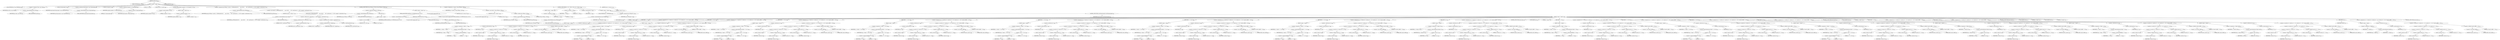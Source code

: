 digraph "makebwmap" {  
"60355" [label = <(METHOD,makebwmap)<SUB>2662</SUB>> ]
"60356" [label = <(PARAM,TIFFRGBAImage *img)<SUB>2662</SUB>> ]
"60357" [label = <(BLOCK,&lt;empty&gt;,&lt;empty&gt;)<SUB>2663</SUB>> ]
"60358" [label = <(LOCAL,TIFFRGBValue* Map: TIFFRGBValue)<SUB>2664</SUB>> ]
"60359" [label = <(&lt;operator&gt;.assignment,*Map = img-&gt;Map)<SUB>2664</SUB>> ]
"60360" [label = <(IDENTIFIER,Map,*Map = img-&gt;Map)<SUB>2664</SUB>> ]
"60361" [label = <(&lt;operator&gt;.indirectFieldAccess,img-&gt;Map)<SUB>2664</SUB>> ]
"60362" [label = <(IDENTIFIER,img,*Map = img-&gt;Map)<SUB>2664</SUB>> ]
"60363" [label = <(FIELD_IDENTIFIER,Map,Map)<SUB>2664</SUB>> ]
"60364" [label = <(LOCAL,int bitspersample: int)<SUB>2665</SUB>> ]
"60365" [label = <(&lt;operator&gt;.assignment,bitspersample = img-&gt;bitspersample)<SUB>2665</SUB>> ]
"60366" [label = <(IDENTIFIER,bitspersample,bitspersample = img-&gt;bitspersample)<SUB>2665</SUB>> ]
"60367" [label = <(&lt;operator&gt;.indirectFieldAccess,img-&gt;bitspersample)<SUB>2665</SUB>> ]
"60368" [label = <(IDENTIFIER,img,bitspersample = img-&gt;bitspersample)<SUB>2665</SUB>> ]
"60369" [label = <(FIELD_IDENTIFIER,bitspersample,bitspersample)<SUB>2665</SUB>> ]
"60370" [label = <(LOCAL,int nsamples: int)<SUB>2666</SUB>> ]
"60371" [label = <(&lt;operator&gt;.assignment,nsamples = 8 / bitspersample)<SUB>2666</SUB>> ]
"60372" [label = <(IDENTIFIER,nsamples,nsamples = 8 / bitspersample)<SUB>2666</SUB>> ]
"60373" [label = <(&lt;operator&gt;.division,8 / bitspersample)<SUB>2666</SUB>> ]
"60374" [label = <(LITERAL,8,8 / bitspersample)<SUB>2666</SUB>> ]
"60375" [label = <(IDENTIFIER,bitspersample,8 / bitspersample)<SUB>2666</SUB>> ]
"60376" [label = <(LOCAL,int i: int)<SUB>2667</SUB>> ]
"60377" [label = <(LOCAL,uint32_t* p: uint32_t)<SUB>2668</SUB>> ]
"60378" [label = <(CONTROL_STRUCTURE,if (nsamples == 0),if (nsamples == 0))<SUB>2670</SUB>> ]
"60379" [label = <(&lt;operator&gt;.equals,nsamples == 0)<SUB>2670</SUB>> ]
"60380" [label = <(IDENTIFIER,nsamples,nsamples == 0)<SUB>2670</SUB>> ]
"60381" [label = <(LITERAL,0,nsamples == 0)<SUB>2670</SUB>> ]
"60382" [label = <(BLOCK,&lt;empty&gt;,&lt;empty&gt;)<SUB>2671</SUB>> ]
"60383" [label = <(&lt;operator&gt;.assignment,nsamples = 1)<SUB>2671</SUB>> ]
"60384" [label = <(IDENTIFIER,nsamples,nsamples = 1)<SUB>2671</SUB>> ]
"60385" [label = <(LITERAL,1,nsamples = 1)<SUB>2671</SUB>> ]
"60386" [label = <(&lt;operator&gt;.assignment,img-&gt;BWmap = (uint32_t **)_TIFFmallocExt(\012        img-&gt;tif,\012        256 * sizeof(uint32_t *) + (256 * nsamples * sizeof(uint32_t))))<SUB>2673</SUB>> ]
"60387" [label = <(&lt;operator&gt;.indirectFieldAccess,img-&gt;BWmap)<SUB>2673</SUB>> ]
"60388" [label = <(IDENTIFIER,img,img-&gt;BWmap = (uint32_t **)_TIFFmallocExt(\012        img-&gt;tif,\012        256 * sizeof(uint32_t *) + (256 * nsamples * sizeof(uint32_t))))<SUB>2673</SUB>> ]
"60389" [label = <(FIELD_IDENTIFIER,BWmap,BWmap)<SUB>2673</SUB>> ]
"60390" [label = <(&lt;operator&gt;.cast,(uint32_t **)_TIFFmallocExt(\012        img-&gt;tif,\012        256 * sizeof(uint32_t *) + (256 * nsamples * sizeof(uint32_t))))<SUB>2673</SUB>> ]
"60391" [label = <(UNKNOWN,uint32_t **,uint32_t **)<SUB>2673</SUB>> ]
"60392" [label = <(_TIFFmallocExt,_TIFFmallocExt(\012        img-&gt;tif,\012        256 * sizeof(uint32_t *) + (256 * nsamples * sizeof(uint32_t))))<SUB>2673</SUB>> ]
"60393" [label = <(&lt;operator&gt;.indirectFieldAccess,img-&gt;tif)<SUB>2674</SUB>> ]
"60394" [label = <(IDENTIFIER,img,_TIFFmallocExt(\012        img-&gt;tif,\012        256 * sizeof(uint32_t *) + (256 * nsamples * sizeof(uint32_t))))<SUB>2674</SUB>> ]
"60395" [label = <(FIELD_IDENTIFIER,tif,tif)<SUB>2674</SUB>> ]
"60396" [label = <(&lt;operator&gt;.addition,256 * sizeof(uint32_t *) + (256 * nsamples * sizeof(uint32_t)))<SUB>2675</SUB>> ]
"60397" [label = <(&lt;operator&gt;.multiplication,256 * sizeof(uint32_t *))<SUB>2675</SUB>> ]
"60398" [label = <(LITERAL,256,256 * sizeof(uint32_t *))<SUB>2675</SUB>> ]
"60399" [label = <(&lt;operator&gt;.sizeOf,sizeof(uint32_t *))<SUB>2675</SUB>> ]
"60400" [label = <(IDENTIFIER,uint32_t,sizeof(uint32_t *))<SUB>2675</SUB>> ]
"60401" [label = <(&lt;operator&gt;.multiplication,256 * nsamples * sizeof(uint32_t))<SUB>2675</SUB>> ]
"60402" [label = <(&lt;operator&gt;.multiplication,256 * nsamples)<SUB>2675</SUB>> ]
"60403" [label = <(LITERAL,256,256 * nsamples)<SUB>2675</SUB>> ]
"60404" [label = <(IDENTIFIER,nsamples,256 * nsamples)<SUB>2675</SUB>> ]
"60405" [label = <(&lt;operator&gt;.sizeOf,sizeof(uint32_t))<SUB>2675</SUB>> ]
"60406" [label = <(IDENTIFIER,uint32_t,sizeof(uint32_t))<SUB>2675</SUB>> ]
"60407" [label = <(CONTROL_STRUCTURE,if (img-&gt;BWmap == NULL),if (img-&gt;BWmap == NULL))<SUB>2676</SUB>> ]
"60408" [label = <(&lt;operator&gt;.equals,img-&gt;BWmap == NULL)<SUB>2676</SUB>> ]
"60409" [label = <(&lt;operator&gt;.indirectFieldAccess,img-&gt;BWmap)<SUB>2676</SUB>> ]
"60410" [label = <(IDENTIFIER,img,img-&gt;BWmap == NULL)<SUB>2676</SUB>> ]
"60411" [label = <(FIELD_IDENTIFIER,BWmap,BWmap)<SUB>2676</SUB>> ]
"60412" [label = <(NULL,NULL)<SUB>2676</SUB>> ]
"60413" [label = <(BLOCK,&lt;empty&gt;,&lt;empty&gt;)> ]
"60414" [label = <(&lt;operator&gt;.cast,(void *)0)<SUB>2676</SUB>> ]
"60415" [label = <(UNKNOWN,void *,void *)<SUB>2676</SUB>> ]
"60416" [label = <(LITERAL,0,(void *)0)<SUB>2676</SUB>> ]
"60417" [label = <(BLOCK,&lt;empty&gt;,&lt;empty&gt;)<SUB>2677</SUB>> ]
"60418" [label = <(TIFFErrorExtR,TIFFErrorExtR(img-&gt;tif, TIFFFileName(img-&gt;tif),\012                      &quot;No space for B&amp;W mapping table&quot;))<SUB>2678</SUB>> ]
"60419" [label = <(&lt;operator&gt;.indirectFieldAccess,img-&gt;tif)<SUB>2678</SUB>> ]
"60420" [label = <(IDENTIFIER,img,TIFFErrorExtR(img-&gt;tif, TIFFFileName(img-&gt;tif),\012                      &quot;No space for B&amp;W mapping table&quot;))<SUB>2678</SUB>> ]
"60421" [label = <(FIELD_IDENTIFIER,tif,tif)<SUB>2678</SUB>> ]
"60422" [label = <(TIFFFileName,TIFFFileName(img-&gt;tif))<SUB>2678</SUB>> ]
"60423" [label = <(&lt;operator&gt;.indirectFieldAccess,img-&gt;tif)<SUB>2678</SUB>> ]
"60424" [label = <(IDENTIFIER,img,TIFFFileName(img-&gt;tif))<SUB>2678</SUB>> ]
"60425" [label = <(FIELD_IDENTIFIER,tif,tif)<SUB>2678</SUB>> ]
"60426" [label = <(LITERAL,&quot;No space for B&amp;W mapping table&quot;,TIFFErrorExtR(img-&gt;tif, TIFFFileName(img-&gt;tif),\012                      &quot;No space for B&amp;W mapping table&quot;))<SUB>2679</SUB>> ]
"60427" [label = <(RETURN,return (0);,return (0);)<SUB>2680</SUB>> ]
"60428" [label = <(LITERAL,0,return (0);)<SUB>2680</SUB>> ]
"60429" [label = <(&lt;operator&gt;.assignment,p = (uint32_t *)(img-&gt;BWmap + 256))<SUB>2682</SUB>> ]
"60430" [label = <(IDENTIFIER,p,p = (uint32_t *)(img-&gt;BWmap + 256))<SUB>2682</SUB>> ]
"60431" [label = <(&lt;operator&gt;.cast,(uint32_t *)(img-&gt;BWmap + 256))<SUB>2682</SUB>> ]
"60432" [label = <(UNKNOWN,uint32_t *,uint32_t *)<SUB>2682</SUB>> ]
"60433" [label = <(&lt;operator&gt;.addition,img-&gt;BWmap + 256)<SUB>2682</SUB>> ]
"60434" [label = <(&lt;operator&gt;.indirectFieldAccess,img-&gt;BWmap)<SUB>2682</SUB>> ]
"60435" [label = <(IDENTIFIER,img,img-&gt;BWmap + 256)<SUB>2682</SUB>> ]
"60436" [label = <(FIELD_IDENTIFIER,BWmap,BWmap)<SUB>2682</SUB>> ]
"60437" [label = <(LITERAL,256,img-&gt;BWmap + 256)<SUB>2682</SUB>> ]
"60438" [label = <(CONTROL_STRUCTURE,for (i = 0;i &lt; 256;i++),for (i = 0;i &lt; 256;i++))<SUB>2683</SUB>> ]
"60439" [label = <(BLOCK,&lt;empty&gt;,&lt;empty&gt;)<SUB>2683</SUB>> ]
"60440" [label = <(&lt;operator&gt;.assignment,i = 0)<SUB>2683</SUB>> ]
"60441" [label = <(IDENTIFIER,i,i = 0)<SUB>2683</SUB>> ]
"60442" [label = <(LITERAL,0,i = 0)<SUB>2683</SUB>> ]
"60443" [label = <(&lt;operator&gt;.lessThan,i &lt; 256)<SUB>2683</SUB>> ]
"60444" [label = <(IDENTIFIER,i,i &lt; 256)<SUB>2683</SUB>> ]
"60445" [label = <(LITERAL,256,i &lt; 256)<SUB>2683</SUB>> ]
"60446" [label = <(&lt;operator&gt;.postIncrement,i++)<SUB>2683</SUB>> ]
"60447" [label = <(IDENTIFIER,i,i++)<SUB>2683</SUB>> ]
"60448" [label = <(BLOCK,&lt;empty&gt;,&lt;empty&gt;)<SUB>2684</SUB>> ]
"60449" [label = <(LOCAL,TIFFRGBValue c: TIFFRGBValue)<SUB>2685</SUB>> ]
"60450" [label = <(&lt;operator&gt;.assignment,img-&gt;BWmap[i] = p)<SUB>2686</SUB>> ]
"60451" [label = <(&lt;operator&gt;.indirectIndexAccess,img-&gt;BWmap[i])<SUB>2686</SUB>> ]
"60452" [label = <(&lt;operator&gt;.indirectFieldAccess,img-&gt;BWmap)<SUB>2686</SUB>> ]
"60453" [label = <(IDENTIFIER,img,img-&gt;BWmap[i] = p)<SUB>2686</SUB>> ]
"60454" [label = <(FIELD_IDENTIFIER,BWmap,BWmap)<SUB>2686</SUB>> ]
"60455" [label = <(IDENTIFIER,i,img-&gt;BWmap[i] = p)<SUB>2686</SUB>> ]
"60456" [label = <(IDENTIFIER,p,img-&gt;BWmap[i] = p)<SUB>2686</SUB>> ]
"60457" [label = <(CONTROL_STRUCTURE,switch(bitspersample),switch(bitspersample))<SUB>2687</SUB>> ]
"60458" [label = <(IDENTIFIER,bitspersample,switch(bitspersample))<SUB>2687</SUB>> ]
"60459" [label = <(BLOCK,&lt;empty&gt;,&lt;empty&gt;)<SUB>2688</SUB>> ]
"60460" [label = <(JUMP_TARGET,case)<SUB>2692</SUB>> ]
"60461" [label = <(LITERAL,1,&lt;empty&gt;)<SUB>2692</SUB>> ]
"60462" [label = <(GREY,GREY(i &gt;&gt; 7))<SUB>2693</SUB>> ]
"60463" [label = <(BLOCK,&lt;empty&gt;,&lt;empty&gt;)> ]
"60464" [label = <(&lt;operator&gt;.assignment,c = Map[i &gt;&gt; 7])<SUB>2693</SUB>> ]
"60465" [label = <(IDENTIFIER,c,c = Map[i &gt;&gt; 7])<SUB>2693</SUB>> ]
"60466" [label = <(&lt;operator&gt;.indirectIndexAccess,Map[i &gt;&gt; 7])<SUB>2693</SUB>> ]
"60467" [label = <(IDENTIFIER,Map,c = Map[i &gt;&gt; 7])<SUB>2693</SUB>> ]
"60468" [label = <(&lt;operator&gt;.arithmeticShiftRight,i &gt;&gt; 7)<SUB>2693</SUB>> ]
"60469" [label = <(IDENTIFIER,i,i &gt;&gt; 7)<SUB>2693</SUB>> ]
"60470" [label = <(LITERAL,7,i &gt;&gt; 7)<SUB>2693</SUB>> ]
"60471" [label = <(&lt;operator&gt;.assignment,*p++ = ((uint32_t)(c) | ((uint32_t)(c) &lt;&lt; 8) | ((uint32_t)(c) &lt;&lt; 16) | (((uint32_t)0xffL) &lt;&lt; 24)))<SUB>2693</SUB>> ]
"60472" [label = <(&lt;operator&gt;.indirection,*p++)<SUB>2693</SUB>> ]
"60473" [label = <(&lt;operator&gt;.postIncrement,p++)<SUB>2693</SUB>> ]
"60474" [label = <(IDENTIFIER,p,p++)<SUB>2693</SUB>> ]
"60475" [label = <(&lt;operator&gt;.or,(uint32_t)(c) | ((uint32_t)(c) &lt;&lt; 8) | ((uint32_t)(c) &lt;&lt; 16) | (((uint32_t)0xffL) &lt;&lt; 24))<SUB>2693</SUB>> ]
"60476" [label = <(&lt;operator&gt;.or,(uint32_t)(c) | ((uint32_t)(c) &lt;&lt; 8) | ((uint32_t)(c) &lt;&lt; 16))<SUB>2693</SUB>> ]
"60477" [label = <(&lt;operator&gt;.or,(uint32_t)(c) | ((uint32_t)(c) &lt;&lt; 8))<SUB>2693</SUB>> ]
"60478" [label = <(uint32_t,(uint32_t)(c))<SUB>2693</SUB>> ]
"60479" [label = <(IDENTIFIER,c,(uint32_t)(c))<SUB>2693</SUB>> ]
"60480" [label = <(&lt;operator&gt;.shiftLeft,(uint32_t)(c) &lt;&lt; 8)<SUB>2693</SUB>> ]
"60481" [label = <(uint32_t,(uint32_t)(c))<SUB>2693</SUB>> ]
"60482" [label = <(IDENTIFIER,c,(uint32_t)(c))<SUB>2693</SUB>> ]
"60483" [label = <(LITERAL,8,(uint32_t)(c) &lt;&lt; 8)<SUB>2693</SUB>> ]
"60484" [label = <(&lt;operator&gt;.shiftLeft,(uint32_t)(c) &lt;&lt; 16)<SUB>2693</SUB>> ]
"60485" [label = <(uint32_t,(uint32_t)(c))<SUB>2693</SUB>> ]
"60486" [label = <(IDENTIFIER,c,(uint32_t)(c))<SUB>2693</SUB>> ]
"60487" [label = <(LITERAL,16,(uint32_t)(c) &lt;&lt; 16)<SUB>2693</SUB>> ]
"60488" [label = <(&lt;operator&gt;.shiftLeft,((uint32_t)0xffL) &lt;&lt; 24)<SUB>2693</SUB>> ]
"60489" [label = <(&lt;operator&gt;.cast,(uint32_t)0xffL)<SUB>2693</SUB>> ]
"60490" [label = <(UNKNOWN,uint32_t,uint32_t)<SUB>2693</SUB>> ]
"60491" [label = <(LITERAL,0xffL,(uint32_t)0xffL)<SUB>2693</SUB>> ]
"60492" [label = <(LITERAL,24,((uint32_t)0xffL) &lt;&lt; 24)<SUB>2693</SUB>> ]
"60493" [label = <(GREY,GREY((i &gt;&gt; 6) &amp; 1))<SUB>2694</SUB>> ]
"60494" [label = <(BLOCK,&lt;empty&gt;,&lt;empty&gt;)> ]
"60495" [label = <(&lt;operator&gt;.assignment,c = Map[(i &gt;&gt; 6) &amp; 1])<SUB>2694</SUB>> ]
"60496" [label = <(IDENTIFIER,c,c = Map[(i &gt;&gt; 6) &amp; 1])<SUB>2694</SUB>> ]
"60497" [label = <(&lt;operator&gt;.indirectIndexAccess,Map[(i &gt;&gt; 6) &amp; 1])<SUB>2694</SUB>> ]
"60498" [label = <(IDENTIFIER,Map,c = Map[(i &gt;&gt; 6) &amp; 1])<SUB>2694</SUB>> ]
"60499" [label = <(&lt;operator&gt;.and,(i &gt;&gt; 6) &amp; 1)<SUB>2694</SUB>> ]
"60500" [label = <(&lt;operator&gt;.arithmeticShiftRight,i &gt;&gt; 6)<SUB>2694</SUB>> ]
"60501" [label = <(IDENTIFIER,i,i &gt;&gt; 6)<SUB>2694</SUB>> ]
"60502" [label = <(LITERAL,6,i &gt;&gt; 6)<SUB>2694</SUB>> ]
"60503" [label = <(LITERAL,1,(i &gt;&gt; 6) &amp; 1)<SUB>2694</SUB>> ]
"60504" [label = <(&lt;operator&gt;.assignment,*p++ = ((uint32_t)(c) | ((uint32_t)(c) &lt;&lt; 8) | ((uint32_t)(c) &lt;&lt; 16) | (((uint32_t)0xffL) &lt;&lt; 24)))<SUB>2694</SUB>> ]
"60505" [label = <(&lt;operator&gt;.indirection,*p++)<SUB>2694</SUB>> ]
"60506" [label = <(&lt;operator&gt;.postIncrement,p++)<SUB>2694</SUB>> ]
"60507" [label = <(IDENTIFIER,p,p++)<SUB>2694</SUB>> ]
"60508" [label = <(&lt;operator&gt;.or,(uint32_t)(c) | ((uint32_t)(c) &lt;&lt; 8) | ((uint32_t)(c) &lt;&lt; 16) | (((uint32_t)0xffL) &lt;&lt; 24))<SUB>2694</SUB>> ]
"60509" [label = <(&lt;operator&gt;.or,(uint32_t)(c) | ((uint32_t)(c) &lt;&lt; 8) | ((uint32_t)(c) &lt;&lt; 16))<SUB>2694</SUB>> ]
"60510" [label = <(&lt;operator&gt;.or,(uint32_t)(c) | ((uint32_t)(c) &lt;&lt; 8))<SUB>2694</SUB>> ]
"60511" [label = <(uint32_t,(uint32_t)(c))<SUB>2694</SUB>> ]
"60512" [label = <(IDENTIFIER,c,(uint32_t)(c))<SUB>2694</SUB>> ]
"60513" [label = <(&lt;operator&gt;.shiftLeft,(uint32_t)(c) &lt;&lt; 8)<SUB>2694</SUB>> ]
"60514" [label = <(uint32_t,(uint32_t)(c))<SUB>2694</SUB>> ]
"60515" [label = <(IDENTIFIER,c,(uint32_t)(c))<SUB>2694</SUB>> ]
"60516" [label = <(LITERAL,8,(uint32_t)(c) &lt;&lt; 8)<SUB>2694</SUB>> ]
"60517" [label = <(&lt;operator&gt;.shiftLeft,(uint32_t)(c) &lt;&lt; 16)<SUB>2694</SUB>> ]
"60518" [label = <(uint32_t,(uint32_t)(c))<SUB>2694</SUB>> ]
"60519" [label = <(IDENTIFIER,c,(uint32_t)(c))<SUB>2694</SUB>> ]
"60520" [label = <(LITERAL,16,(uint32_t)(c) &lt;&lt; 16)<SUB>2694</SUB>> ]
"60521" [label = <(&lt;operator&gt;.shiftLeft,((uint32_t)0xffL) &lt;&lt; 24)<SUB>2694</SUB>> ]
"60522" [label = <(&lt;operator&gt;.cast,(uint32_t)0xffL)<SUB>2694</SUB>> ]
"60523" [label = <(UNKNOWN,uint32_t,uint32_t)<SUB>2694</SUB>> ]
"60524" [label = <(LITERAL,0xffL,(uint32_t)0xffL)<SUB>2694</SUB>> ]
"60525" [label = <(LITERAL,24,((uint32_t)0xffL) &lt;&lt; 24)<SUB>2694</SUB>> ]
"60526" [label = <(GREY,GREY((i &gt;&gt; 5) &amp; 1))<SUB>2695</SUB>> ]
"60527" [label = <(BLOCK,&lt;empty&gt;,&lt;empty&gt;)> ]
"60528" [label = <(&lt;operator&gt;.assignment,c = Map[(i &gt;&gt; 5) &amp; 1])<SUB>2695</SUB>> ]
"60529" [label = <(IDENTIFIER,c,c = Map[(i &gt;&gt; 5) &amp; 1])<SUB>2695</SUB>> ]
"60530" [label = <(&lt;operator&gt;.indirectIndexAccess,Map[(i &gt;&gt; 5) &amp; 1])<SUB>2695</SUB>> ]
"60531" [label = <(IDENTIFIER,Map,c = Map[(i &gt;&gt; 5) &amp; 1])<SUB>2695</SUB>> ]
"60532" [label = <(&lt;operator&gt;.and,(i &gt;&gt; 5) &amp; 1)<SUB>2695</SUB>> ]
"60533" [label = <(&lt;operator&gt;.arithmeticShiftRight,i &gt;&gt; 5)<SUB>2695</SUB>> ]
"60534" [label = <(IDENTIFIER,i,i &gt;&gt; 5)<SUB>2695</SUB>> ]
"60535" [label = <(LITERAL,5,i &gt;&gt; 5)<SUB>2695</SUB>> ]
"60536" [label = <(LITERAL,1,(i &gt;&gt; 5) &amp; 1)<SUB>2695</SUB>> ]
"60537" [label = <(&lt;operator&gt;.assignment,*p++ = ((uint32_t)(c) | ((uint32_t)(c) &lt;&lt; 8) | ((uint32_t)(c) &lt;&lt; 16) | (((uint32_t)0xffL) &lt;&lt; 24)))<SUB>2695</SUB>> ]
"60538" [label = <(&lt;operator&gt;.indirection,*p++)<SUB>2695</SUB>> ]
"60539" [label = <(&lt;operator&gt;.postIncrement,p++)<SUB>2695</SUB>> ]
"60540" [label = <(IDENTIFIER,p,p++)<SUB>2695</SUB>> ]
"60541" [label = <(&lt;operator&gt;.or,(uint32_t)(c) | ((uint32_t)(c) &lt;&lt; 8) | ((uint32_t)(c) &lt;&lt; 16) | (((uint32_t)0xffL) &lt;&lt; 24))<SUB>2695</SUB>> ]
"60542" [label = <(&lt;operator&gt;.or,(uint32_t)(c) | ((uint32_t)(c) &lt;&lt; 8) | ((uint32_t)(c) &lt;&lt; 16))<SUB>2695</SUB>> ]
"60543" [label = <(&lt;operator&gt;.or,(uint32_t)(c) | ((uint32_t)(c) &lt;&lt; 8))<SUB>2695</SUB>> ]
"60544" [label = <(uint32_t,(uint32_t)(c))<SUB>2695</SUB>> ]
"60545" [label = <(IDENTIFIER,c,(uint32_t)(c))<SUB>2695</SUB>> ]
"60546" [label = <(&lt;operator&gt;.shiftLeft,(uint32_t)(c) &lt;&lt; 8)<SUB>2695</SUB>> ]
"60547" [label = <(uint32_t,(uint32_t)(c))<SUB>2695</SUB>> ]
"60548" [label = <(IDENTIFIER,c,(uint32_t)(c))<SUB>2695</SUB>> ]
"60549" [label = <(LITERAL,8,(uint32_t)(c) &lt;&lt; 8)<SUB>2695</SUB>> ]
"60550" [label = <(&lt;operator&gt;.shiftLeft,(uint32_t)(c) &lt;&lt; 16)<SUB>2695</SUB>> ]
"60551" [label = <(uint32_t,(uint32_t)(c))<SUB>2695</SUB>> ]
"60552" [label = <(IDENTIFIER,c,(uint32_t)(c))<SUB>2695</SUB>> ]
"60553" [label = <(LITERAL,16,(uint32_t)(c) &lt;&lt; 16)<SUB>2695</SUB>> ]
"60554" [label = <(&lt;operator&gt;.shiftLeft,((uint32_t)0xffL) &lt;&lt; 24)<SUB>2695</SUB>> ]
"60555" [label = <(&lt;operator&gt;.cast,(uint32_t)0xffL)<SUB>2695</SUB>> ]
"60556" [label = <(UNKNOWN,uint32_t,uint32_t)<SUB>2695</SUB>> ]
"60557" [label = <(LITERAL,0xffL,(uint32_t)0xffL)<SUB>2695</SUB>> ]
"60558" [label = <(LITERAL,24,((uint32_t)0xffL) &lt;&lt; 24)<SUB>2695</SUB>> ]
"60559" [label = <(GREY,GREY((i &gt;&gt; 4) &amp; 1))<SUB>2696</SUB>> ]
"60560" [label = <(BLOCK,&lt;empty&gt;,&lt;empty&gt;)> ]
"60561" [label = <(&lt;operator&gt;.assignment,c = Map[(i &gt;&gt; 4) &amp; 1])<SUB>2696</SUB>> ]
"60562" [label = <(IDENTIFIER,c,c = Map[(i &gt;&gt; 4) &amp; 1])<SUB>2696</SUB>> ]
"60563" [label = <(&lt;operator&gt;.indirectIndexAccess,Map[(i &gt;&gt; 4) &amp; 1])<SUB>2696</SUB>> ]
"60564" [label = <(IDENTIFIER,Map,c = Map[(i &gt;&gt; 4) &amp; 1])<SUB>2696</SUB>> ]
"60565" [label = <(&lt;operator&gt;.and,(i &gt;&gt; 4) &amp; 1)<SUB>2696</SUB>> ]
"60566" [label = <(&lt;operator&gt;.arithmeticShiftRight,i &gt;&gt; 4)<SUB>2696</SUB>> ]
"60567" [label = <(IDENTIFIER,i,i &gt;&gt; 4)<SUB>2696</SUB>> ]
"60568" [label = <(LITERAL,4,i &gt;&gt; 4)<SUB>2696</SUB>> ]
"60569" [label = <(LITERAL,1,(i &gt;&gt; 4) &amp; 1)<SUB>2696</SUB>> ]
"60570" [label = <(&lt;operator&gt;.assignment,*p++ = ((uint32_t)(c) | ((uint32_t)(c) &lt;&lt; 8) | ((uint32_t)(c) &lt;&lt; 16) | (((uint32_t)0xffL) &lt;&lt; 24)))<SUB>2696</SUB>> ]
"60571" [label = <(&lt;operator&gt;.indirection,*p++)<SUB>2696</SUB>> ]
"60572" [label = <(&lt;operator&gt;.postIncrement,p++)<SUB>2696</SUB>> ]
"60573" [label = <(IDENTIFIER,p,p++)<SUB>2696</SUB>> ]
"60574" [label = <(&lt;operator&gt;.or,(uint32_t)(c) | ((uint32_t)(c) &lt;&lt; 8) | ((uint32_t)(c) &lt;&lt; 16) | (((uint32_t)0xffL) &lt;&lt; 24))<SUB>2696</SUB>> ]
"60575" [label = <(&lt;operator&gt;.or,(uint32_t)(c) | ((uint32_t)(c) &lt;&lt; 8) | ((uint32_t)(c) &lt;&lt; 16))<SUB>2696</SUB>> ]
"60576" [label = <(&lt;operator&gt;.or,(uint32_t)(c) | ((uint32_t)(c) &lt;&lt; 8))<SUB>2696</SUB>> ]
"60577" [label = <(uint32_t,(uint32_t)(c))<SUB>2696</SUB>> ]
"60578" [label = <(IDENTIFIER,c,(uint32_t)(c))<SUB>2696</SUB>> ]
"60579" [label = <(&lt;operator&gt;.shiftLeft,(uint32_t)(c) &lt;&lt; 8)<SUB>2696</SUB>> ]
"60580" [label = <(uint32_t,(uint32_t)(c))<SUB>2696</SUB>> ]
"60581" [label = <(IDENTIFIER,c,(uint32_t)(c))<SUB>2696</SUB>> ]
"60582" [label = <(LITERAL,8,(uint32_t)(c) &lt;&lt; 8)<SUB>2696</SUB>> ]
"60583" [label = <(&lt;operator&gt;.shiftLeft,(uint32_t)(c) &lt;&lt; 16)<SUB>2696</SUB>> ]
"60584" [label = <(uint32_t,(uint32_t)(c))<SUB>2696</SUB>> ]
"60585" [label = <(IDENTIFIER,c,(uint32_t)(c))<SUB>2696</SUB>> ]
"60586" [label = <(LITERAL,16,(uint32_t)(c) &lt;&lt; 16)<SUB>2696</SUB>> ]
"60587" [label = <(&lt;operator&gt;.shiftLeft,((uint32_t)0xffL) &lt;&lt; 24)<SUB>2696</SUB>> ]
"60588" [label = <(&lt;operator&gt;.cast,(uint32_t)0xffL)<SUB>2696</SUB>> ]
"60589" [label = <(UNKNOWN,uint32_t,uint32_t)<SUB>2696</SUB>> ]
"60590" [label = <(LITERAL,0xffL,(uint32_t)0xffL)<SUB>2696</SUB>> ]
"60591" [label = <(LITERAL,24,((uint32_t)0xffL) &lt;&lt; 24)<SUB>2696</SUB>> ]
"60592" [label = <(GREY,GREY((i &gt;&gt; 3) &amp; 1))<SUB>2697</SUB>> ]
"60593" [label = <(BLOCK,&lt;empty&gt;,&lt;empty&gt;)> ]
"60594" [label = <(&lt;operator&gt;.assignment,c = Map[(i &gt;&gt; 3) &amp; 1])<SUB>2697</SUB>> ]
"60595" [label = <(IDENTIFIER,c,c = Map[(i &gt;&gt; 3) &amp; 1])<SUB>2697</SUB>> ]
"60596" [label = <(&lt;operator&gt;.indirectIndexAccess,Map[(i &gt;&gt; 3) &amp; 1])<SUB>2697</SUB>> ]
"60597" [label = <(IDENTIFIER,Map,c = Map[(i &gt;&gt; 3) &amp; 1])<SUB>2697</SUB>> ]
"60598" [label = <(&lt;operator&gt;.and,(i &gt;&gt; 3) &amp; 1)<SUB>2697</SUB>> ]
"60599" [label = <(&lt;operator&gt;.arithmeticShiftRight,i &gt;&gt; 3)<SUB>2697</SUB>> ]
"60600" [label = <(IDENTIFIER,i,i &gt;&gt; 3)<SUB>2697</SUB>> ]
"60601" [label = <(LITERAL,3,i &gt;&gt; 3)<SUB>2697</SUB>> ]
"60602" [label = <(LITERAL,1,(i &gt;&gt; 3) &amp; 1)<SUB>2697</SUB>> ]
"60603" [label = <(&lt;operator&gt;.assignment,*p++ = ((uint32_t)(c) | ((uint32_t)(c) &lt;&lt; 8) | ((uint32_t)(c) &lt;&lt; 16) | (((uint32_t)0xffL) &lt;&lt; 24)))<SUB>2697</SUB>> ]
"60604" [label = <(&lt;operator&gt;.indirection,*p++)<SUB>2697</SUB>> ]
"60605" [label = <(&lt;operator&gt;.postIncrement,p++)<SUB>2697</SUB>> ]
"60606" [label = <(IDENTIFIER,p,p++)<SUB>2697</SUB>> ]
"60607" [label = <(&lt;operator&gt;.or,(uint32_t)(c) | ((uint32_t)(c) &lt;&lt; 8) | ((uint32_t)(c) &lt;&lt; 16) | (((uint32_t)0xffL) &lt;&lt; 24))<SUB>2697</SUB>> ]
"60608" [label = <(&lt;operator&gt;.or,(uint32_t)(c) | ((uint32_t)(c) &lt;&lt; 8) | ((uint32_t)(c) &lt;&lt; 16))<SUB>2697</SUB>> ]
"60609" [label = <(&lt;operator&gt;.or,(uint32_t)(c) | ((uint32_t)(c) &lt;&lt; 8))<SUB>2697</SUB>> ]
"60610" [label = <(uint32_t,(uint32_t)(c))<SUB>2697</SUB>> ]
"60611" [label = <(IDENTIFIER,c,(uint32_t)(c))<SUB>2697</SUB>> ]
"60612" [label = <(&lt;operator&gt;.shiftLeft,(uint32_t)(c) &lt;&lt; 8)<SUB>2697</SUB>> ]
"60613" [label = <(uint32_t,(uint32_t)(c))<SUB>2697</SUB>> ]
"60614" [label = <(IDENTIFIER,c,(uint32_t)(c))<SUB>2697</SUB>> ]
"60615" [label = <(LITERAL,8,(uint32_t)(c) &lt;&lt; 8)<SUB>2697</SUB>> ]
"60616" [label = <(&lt;operator&gt;.shiftLeft,(uint32_t)(c) &lt;&lt; 16)<SUB>2697</SUB>> ]
"60617" [label = <(uint32_t,(uint32_t)(c))<SUB>2697</SUB>> ]
"60618" [label = <(IDENTIFIER,c,(uint32_t)(c))<SUB>2697</SUB>> ]
"60619" [label = <(LITERAL,16,(uint32_t)(c) &lt;&lt; 16)<SUB>2697</SUB>> ]
"60620" [label = <(&lt;operator&gt;.shiftLeft,((uint32_t)0xffL) &lt;&lt; 24)<SUB>2697</SUB>> ]
"60621" [label = <(&lt;operator&gt;.cast,(uint32_t)0xffL)<SUB>2697</SUB>> ]
"60622" [label = <(UNKNOWN,uint32_t,uint32_t)<SUB>2697</SUB>> ]
"60623" [label = <(LITERAL,0xffL,(uint32_t)0xffL)<SUB>2697</SUB>> ]
"60624" [label = <(LITERAL,24,((uint32_t)0xffL) &lt;&lt; 24)<SUB>2697</SUB>> ]
"60625" [label = <(GREY,GREY((i &gt;&gt; 2) &amp; 1))<SUB>2698</SUB>> ]
"60626" [label = <(BLOCK,&lt;empty&gt;,&lt;empty&gt;)> ]
"60627" [label = <(&lt;operator&gt;.assignment,c = Map[(i &gt;&gt; 2) &amp; 1])<SUB>2698</SUB>> ]
"60628" [label = <(IDENTIFIER,c,c = Map[(i &gt;&gt; 2) &amp; 1])<SUB>2698</SUB>> ]
"60629" [label = <(&lt;operator&gt;.indirectIndexAccess,Map[(i &gt;&gt; 2) &amp; 1])<SUB>2698</SUB>> ]
"60630" [label = <(IDENTIFIER,Map,c = Map[(i &gt;&gt; 2) &amp; 1])<SUB>2698</SUB>> ]
"60631" [label = <(&lt;operator&gt;.and,(i &gt;&gt; 2) &amp; 1)<SUB>2698</SUB>> ]
"60632" [label = <(&lt;operator&gt;.arithmeticShiftRight,i &gt;&gt; 2)<SUB>2698</SUB>> ]
"60633" [label = <(IDENTIFIER,i,i &gt;&gt; 2)<SUB>2698</SUB>> ]
"60634" [label = <(LITERAL,2,i &gt;&gt; 2)<SUB>2698</SUB>> ]
"60635" [label = <(LITERAL,1,(i &gt;&gt; 2) &amp; 1)<SUB>2698</SUB>> ]
"60636" [label = <(&lt;operator&gt;.assignment,*p++ = ((uint32_t)(c) | ((uint32_t)(c) &lt;&lt; 8) | ((uint32_t)(c) &lt;&lt; 16) | (((uint32_t)0xffL) &lt;&lt; 24)))<SUB>2698</SUB>> ]
"60637" [label = <(&lt;operator&gt;.indirection,*p++)<SUB>2698</SUB>> ]
"60638" [label = <(&lt;operator&gt;.postIncrement,p++)<SUB>2698</SUB>> ]
"60639" [label = <(IDENTIFIER,p,p++)<SUB>2698</SUB>> ]
"60640" [label = <(&lt;operator&gt;.or,(uint32_t)(c) | ((uint32_t)(c) &lt;&lt; 8) | ((uint32_t)(c) &lt;&lt; 16) | (((uint32_t)0xffL) &lt;&lt; 24))<SUB>2698</SUB>> ]
"60641" [label = <(&lt;operator&gt;.or,(uint32_t)(c) | ((uint32_t)(c) &lt;&lt; 8) | ((uint32_t)(c) &lt;&lt; 16))<SUB>2698</SUB>> ]
"60642" [label = <(&lt;operator&gt;.or,(uint32_t)(c) | ((uint32_t)(c) &lt;&lt; 8))<SUB>2698</SUB>> ]
"60643" [label = <(uint32_t,(uint32_t)(c))<SUB>2698</SUB>> ]
"60644" [label = <(IDENTIFIER,c,(uint32_t)(c))<SUB>2698</SUB>> ]
"60645" [label = <(&lt;operator&gt;.shiftLeft,(uint32_t)(c) &lt;&lt; 8)<SUB>2698</SUB>> ]
"60646" [label = <(uint32_t,(uint32_t)(c))<SUB>2698</SUB>> ]
"60647" [label = <(IDENTIFIER,c,(uint32_t)(c))<SUB>2698</SUB>> ]
"60648" [label = <(LITERAL,8,(uint32_t)(c) &lt;&lt; 8)<SUB>2698</SUB>> ]
"60649" [label = <(&lt;operator&gt;.shiftLeft,(uint32_t)(c) &lt;&lt; 16)<SUB>2698</SUB>> ]
"60650" [label = <(uint32_t,(uint32_t)(c))<SUB>2698</SUB>> ]
"60651" [label = <(IDENTIFIER,c,(uint32_t)(c))<SUB>2698</SUB>> ]
"60652" [label = <(LITERAL,16,(uint32_t)(c) &lt;&lt; 16)<SUB>2698</SUB>> ]
"60653" [label = <(&lt;operator&gt;.shiftLeft,((uint32_t)0xffL) &lt;&lt; 24)<SUB>2698</SUB>> ]
"60654" [label = <(&lt;operator&gt;.cast,(uint32_t)0xffL)<SUB>2698</SUB>> ]
"60655" [label = <(UNKNOWN,uint32_t,uint32_t)<SUB>2698</SUB>> ]
"60656" [label = <(LITERAL,0xffL,(uint32_t)0xffL)<SUB>2698</SUB>> ]
"60657" [label = <(LITERAL,24,((uint32_t)0xffL) &lt;&lt; 24)<SUB>2698</SUB>> ]
"60658" [label = <(GREY,GREY((i &gt;&gt; 1) &amp; 1))<SUB>2699</SUB>> ]
"60659" [label = <(BLOCK,&lt;empty&gt;,&lt;empty&gt;)> ]
"60660" [label = <(&lt;operator&gt;.assignment,c = Map[(i &gt;&gt; 1) &amp; 1])<SUB>2699</SUB>> ]
"60661" [label = <(IDENTIFIER,c,c = Map[(i &gt;&gt; 1) &amp; 1])<SUB>2699</SUB>> ]
"60662" [label = <(&lt;operator&gt;.indirectIndexAccess,Map[(i &gt;&gt; 1) &amp; 1])<SUB>2699</SUB>> ]
"60663" [label = <(IDENTIFIER,Map,c = Map[(i &gt;&gt; 1) &amp; 1])<SUB>2699</SUB>> ]
"60664" [label = <(&lt;operator&gt;.and,(i &gt;&gt; 1) &amp; 1)<SUB>2699</SUB>> ]
"60665" [label = <(&lt;operator&gt;.arithmeticShiftRight,i &gt;&gt; 1)<SUB>2699</SUB>> ]
"60666" [label = <(IDENTIFIER,i,i &gt;&gt; 1)<SUB>2699</SUB>> ]
"60667" [label = <(LITERAL,1,i &gt;&gt; 1)<SUB>2699</SUB>> ]
"60668" [label = <(LITERAL,1,(i &gt;&gt; 1) &amp; 1)<SUB>2699</SUB>> ]
"60669" [label = <(&lt;operator&gt;.assignment,*p++ = ((uint32_t)(c) | ((uint32_t)(c) &lt;&lt; 8) | ((uint32_t)(c) &lt;&lt; 16) | (((uint32_t)0xffL) &lt;&lt; 24)))<SUB>2699</SUB>> ]
"60670" [label = <(&lt;operator&gt;.indirection,*p++)<SUB>2699</SUB>> ]
"60671" [label = <(&lt;operator&gt;.postIncrement,p++)<SUB>2699</SUB>> ]
"60672" [label = <(IDENTIFIER,p,p++)<SUB>2699</SUB>> ]
"60673" [label = <(&lt;operator&gt;.or,(uint32_t)(c) | ((uint32_t)(c) &lt;&lt; 8) | ((uint32_t)(c) &lt;&lt; 16) | (((uint32_t)0xffL) &lt;&lt; 24))<SUB>2699</SUB>> ]
"60674" [label = <(&lt;operator&gt;.or,(uint32_t)(c) | ((uint32_t)(c) &lt;&lt; 8) | ((uint32_t)(c) &lt;&lt; 16))<SUB>2699</SUB>> ]
"60675" [label = <(&lt;operator&gt;.or,(uint32_t)(c) | ((uint32_t)(c) &lt;&lt; 8))<SUB>2699</SUB>> ]
"60676" [label = <(uint32_t,(uint32_t)(c))<SUB>2699</SUB>> ]
"60677" [label = <(IDENTIFIER,c,(uint32_t)(c))<SUB>2699</SUB>> ]
"60678" [label = <(&lt;operator&gt;.shiftLeft,(uint32_t)(c) &lt;&lt; 8)<SUB>2699</SUB>> ]
"60679" [label = <(uint32_t,(uint32_t)(c))<SUB>2699</SUB>> ]
"60680" [label = <(IDENTIFIER,c,(uint32_t)(c))<SUB>2699</SUB>> ]
"60681" [label = <(LITERAL,8,(uint32_t)(c) &lt;&lt; 8)<SUB>2699</SUB>> ]
"60682" [label = <(&lt;operator&gt;.shiftLeft,(uint32_t)(c) &lt;&lt; 16)<SUB>2699</SUB>> ]
"60683" [label = <(uint32_t,(uint32_t)(c))<SUB>2699</SUB>> ]
"60684" [label = <(IDENTIFIER,c,(uint32_t)(c))<SUB>2699</SUB>> ]
"60685" [label = <(LITERAL,16,(uint32_t)(c) &lt;&lt; 16)<SUB>2699</SUB>> ]
"60686" [label = <(&lt;operator&gt;.shiftLeft,((uint32_t)0xffL) &lt;&lt; 24)<SUB>2699</SUB>> ]
"60687" [label = <(&lt;operator&gt;.cast,(uint32_t)0xffL)<SUB>2699</SUB>> ]
"60688" [label = <(UNKNOWN,uint32_t,uint32_t)<SUB>2699</SUB>> ]
"60689" [label = <(LITERAL,0xffL,(uint32_t)0xffL)<SUB>2699</SUB>> ]
"60690" [label = <(LITERAL,24,((uint32_t)0xffL) &lt;&lt; 24)<SUB>2699</SUB>> ]
"60691" [label = <(GREY,GREY(i &amp; 1))<SUB>2700</SUB>> ]
"60692" [label = <(BLOCK,&lt;empty&gt;,&lt;empty&gt;)> ]
"60693" [label = <(&lt;operator&gt;.assignment,c = Map[i &amp; 1])<SUB>2700</SUB>> ]
"60694" [label = <(IDENTIFIER,c,c = Map[i &amp; 1])<SUB>2700</SUB>> ]
"60695" [label = <(&lt;operator&gt;.indirectIndexAccess,Map[i &amp; 1])<SUB>2700</SUB>> ]
"60696" [label = <(IDENTIFIER,Map,c = Map[i &amp; 1])<SUB>2700</SUB>> ]
"60697" [label = <(&lt;operator&gt;.and,i &amp; 1)<SUB>2700</SUB>> ]
"60698" [label = <(IDENTIFIER,i,i &amp; 1)<SUB>2700</SUB>> ]
"60699" [label = <(LITERAL,1,i &amp; 1)<SUB>2700</SUB>> ]
"60700" [label = <(&lt;operator&gt;.assignment,*p++ = ((uint32_t)(c) | ((uint32_t)(c) &lt;&lt; 8) | ((uint32_t)(c) &lt;&lt; 16) | (((uint32_t)0xffL) &lt;&lt; 24)))<SUB>2700</SUB>> ]
"60701" [label = <(&lt;operator&gt;.indirection,*p++)<SUB>2700</SUB>> ]
"60702" [label = <(&lt;operator&gt;.postIncrement,p++)<SUB>2700</SUB>> ]
"60703" [label = <(IDENTIFIER,p,p++)<SUB>2700</SUB>> ]
"60704" [label = <(&lt;operator&gt;.or,(uint32_t)(c) | ((uint32_t)(c) &lt;&lt; 8) | ((uint32_t)(c) &lt;&lt; 16) | (((uint32_t)0xffL) &lt;&lt; 24))<SUB>2700</SUB>> ]
"60705" [label = <(&lt;operator&gt;.or,(uint32_t)(c) | ((uint32_t)(c) &lt;&lt; 8) | ((uint32_t)(c) &lt;&lt; 16))<SUB>2700</SUB>> ]
"60706" [label = <(&lt;operator&gt;.or,(uint32_t)(c) | ((uint32_t)(c) &lt;&lt; 8))<SUB>2700</SUB>> ]
"60707" [label = <(uint32_t,(uint32_t)(c))<SUB>2700</SUB>> ]
"60708" [label = <(IDENTIFIER,c,(uint32_t)(c))<SUB>2700</SUB>> ]
"60709" [label = <(&lt;operator&gt;.shiftLeft,(uint32_t)(c) &lt;&lt; 8)<SUB>2700</SUB>> ]
"60710" [label = <(uint32_t,(uint32_t)(c))<SUB>2700</SUB>> ]
"60711" [label = <(IDENTIFIER,c,(uint32_t)(c))<SUB>2700</SUB>> ]
"60712" [label = <(LITERAL,8,(uint32_t)(c) &lt;&lt; 8)<SUB>2700</SUB>> ]
"60713" [label = <(&lt;operator&gt;.shiftLeft,(uint32_t)(c) &lt;&lt; 16)<SUB>2700</SUB>> ]
"60714" [label = <(uint32_t,(uint32_t)(c))<SUB>2700</SUB>> ]
"60715" [label = <(IDENTIFIER,c,(uint32_t)(c))<SUB>2700</SUB>> ]
"60716" [label = <(LITERAL,16,(uint32_t)(c) &lt;&lt; 16)<SUB>2700</SUB>> ]
"60717" [label = <(&lt;operator&gt;.shiftLeft,((uint32_t)0xffL) &lt;&lt; 24)<SUB>2700</SUB>> ]
"60718" [label = <(&lt;operator&gt;.cast,(uint32_t)0xffL)<SUB>2700</SUB>> ]
"60719" [label = <(UNKNOWN,uint32_t,uint32_t)<SUB>2700</SUB>> ]
"60720" [label = <(LITERAL,0xffL,(uint32_t)0xffL)<SUB>2700</SUB>> ]
"60721" [label = <(LITERAL,24,((uint32_t)0xffL) &lt;&lt; 24)<SUB>2700</SUB>> ]
"60722" [label = <(CONTROL_STRUCTURE,break;,break;)<SUB>2701</SUB>> ]
"60723" [label = <(JUMP_TARGET,case)<SUB>2702</SUB>> ]
"60724" [label = <(LITERAL,2,&lt;empty&gt;)<SUB>2702</SUB>> ]
"60725" [label = <(GREY,GREY(i &gt;&gt; 6))<SUB>2703</SUB>> ]
"60726" [label = <(BLOCK,&lt;empty&gt;,&lt;empty&gt;)> ]
"60727" [label = <(&lt;operator&gt;.assignment,c = Map[i &gt;&gt; 6])<SUB>2703</SUB>> ]
"60728" [label = <(IDENTIFIER,c,c = Map[i &gt;&gt; 6])<SUB>2703</SUB>> ]
"60729" [label = <(&lt;operator&gt;.indirectIndexAccess,Map[i &gt;&gt; 6])<SUB>2703</SUB>> ]
"60730" [label = <(IDENTIFIER,Map,c = Map[i &gt;&gt; 6])<SUB>2703</SUB>> ]
"60731" [label = <(&lt;operator&gt;.arithmeticShiftRight,i &gt;&gt; 6)<SUB>2703</SUB>> ]
"60732" [label = <(IDENTIFIER,i,i &gt;&gt; 6)<SUB>2703</SUB>> ]
"60733" [label = <(LITERAL,6,i &gt;&gt; 6)<SUB>2703</SUB>> ]
"60734" [label = <(&lt;operator&gt;.assignment,*p++ = ((uint32_t)(c) | ((uint32_t)(c) &lt;&lt; 8) | ((uint32_t)(c) &lt;&lt; 16) | (((uint32_t)0xffL) &lt;&lt; 24)))<SUB>2703</SUB>> ]
"60735" [label = <(&lt;operator&gt;.indirection,*p++)<SUB>2703</SUB>> ]
"60736" [label = <(&lt;operator&gt;.postIncrement,p++)<SUB>2703</SUB>> ]
"60737" [label = <(IDENTIFIER,p,p++)<SUB>2703</SUB>> ]
"60738" [label = <(&lt;operator&gt;.or,(uint32_t)(c) | ((uint32_t)(c) &lt;&lt; 8) | ((uint32_t)(c) &lt;&lt; 16) | (((uint32_t)0xffL) &lt;&lt; 24))<SUB>2703</SUB>> ]
"60739" [label = <(&lt;operator&gt;.or,(uint32_t)(c) | ((uint32_t)(c) &lt;&lt; 8) | ((uint32_t)(c) &lt;&lt; 16))<SUB>2703</SUB>> ]
"60740" [label = <(&lt;operator&gt;.or,(uint32_t)(c) | ((uint32_t)(c) &lt;&lt; 8))<SUB>2703</SUB>> ]
"60741" [label = <(uint32_t,(uint32_t)(c))<SUB>2703</SUB>> ]
"60742" [label = <(IDENTIFIER,c,(uint32_t)(c))<SUB>2703</SUB>> ]
"60743" [label = <(&lt;operator&gt;.shiftLeft,(uint32_t)(c) &lt;&lt; 8)<SUB>2703</SUB>> ]
"60744" [label = <(uint32_t,(uint32_t)(c))<SUB>2703</SUB>> ]
"60745" [label = <(IDENTIFIER,c,(uint32_t)(c))<SUB>2703</SUB>> ]
"60746" [label = <(LITERAL,8,(uint32_t)(c) &lt;&lt; 8)<SUB>2703</SUB>> ]
"60747" [label = <(&lt;operator&gt;.shiftLeft,(uint32_t)(c) &lt;&lt; 16)<SUB>2703</SUB>> ]
"60748" [label = <(uint32_t,(uint32_t)(c))<SUB>2703</SUB>> ]
"60749" [label = <(IDENTIFIER,c,(uint32_t)(c))<SUB>2703</SUB>> ]
"60750" [label = <(LITERAL,16,(uint32_t)(c) &lt;&lt; 16)<SUB>2703</SUB>> ]
"60751" [label = <(&lt;operator&gt;.shiftLeft,((uint32_t)0xffL) &lt;&lt; 24)<SUB>2703</SUB>> ]
"60752" [label = <(&lt;operator&gt;.cast,(uint32_t)0xffL)<SUB>2703</SUB>> ]
"60753" [label = <(UNKNOWN,uint32_t,uint32_t)<SUB>2703</SUB>> ]
"60754" [label = <(LITERAL,0xffL,(uint32_t)0xffL)<SUB>2703</SUB>> ]
"60755" [label = <(LITERAL,24,((uint32_t)0xffL) &lt;&lt; 24)<SUB>2703</SUB>> ]
"60756" [label = <(GREY,GREY((i &gt;&gt; 4) &amp; 3))<SUB>2704</SUB>> ]
"60757" [label = <(BLOCK,&lt;empty&gt;,&lt;empty&gt;)> ]
"60758" [label = <(&lt;operator&gt;.assignment,c = Map[(i &gt;&gt; 4) &amp; 3])<SUB>2704</SUB>> ]
"60759" [label = <(IDENTIFIER,c,c = Map[(i &gt;&gt; 4) &amp; 3])<SUB>2704</SUB>> ]
"60760" [label = <(&lt;operator&gt;.indirectIndexAccess,Map[(i &gt;&gt; 4) &amp; 3])<SUB>2704</SUB>> ]
"60761" [label = <(IDENTIFIER,Map,c = Map[(i &gt;&gt; 4) &amp; 3])<SUB>2704</SUB>> ]
"60762" [label = <(&lt;operator&gt;.and,(i &gt;&gt; 4) &amp; 3)<SUB>2704</SUB>> ]
"60763" [label = <(&lt;operator&gt;.arithmeticShiftRight,i &gt;&gt; 4)<SUB>2704</SUB>> ]
"60764" [label = <(IDENTIFIER,i,i &gt;&gt; 4)<SUB>2704</SUB>> ]
"60765" [label = <(LITERAL,4,i &gt;&gt; 4)<SUB>2704</SUB>> ]
"60766" [label = <(LITERAL,3,(i &gt;&gt; 4) &amp; 3)<SUB>2704</SUB>> ]
"60767" [label = <(&lt;operator&gt;.assignment,*p++ = ((uint32_t)(c) | ((uint32_t)(c) &lt;&lt; 8) | ((uint32_t)(c) &lt;&lt; 16) | (((uint32_t)0xffL) &lt;&lt; 24)))<SUB>2704</SUB>> ]
"60768" [label = <(&lt;operator&gt;.indirection,*p++)<SUB>2704</SUB>> ]
"60769" [label = <(&lt;operator&gt;.postIncrement,p++)<SUB>2704</SUB>> ]
"60770" [label = <(IDENTIFIER,p,p++)<SUB>2704</SUB>> ]
"60771" [label = <(&lt;operator&gt;.or,(uint32_t)(c) | ((uint32_t)(c) &lt;&lt; 8) | ((uint32_t)(c) &lt;&lt; 16) | (((uint32_t)0xffL) &lt;&lt; 24))<SUB>2704</SUB>> ]
"60772" [label = <(&lt;operator&gt;.or,(uint32_t)(c) | ((uint32_t)(c) &lt;&lt; 8) | ((uint32_t)(c) &lt;&lt; 16))<SUB>2704</SUB>> ]
"60773" [label = <(&lt;operator&gt;.or,(uint32_t)(c) | ((uint32_t)(c) &lt;&lt; 8))<SUB>2704</SUB>> ]
"60774" [label = <(uint32_t,(uint32_t)(c))<SUB>2704</SUB>> ]
"60775" [label = <(IDENTIFIER,c,(uint32_t)(c))<SUB>2704</SUB>> ]
"60776" [label = <(&lt;operator&gt;.shiftLeft,(uint32_t)(c) &lt;&lt; 8)<SUB>2704</SUB>> ]
"60777" [label = <(uint32_t,(uint32_t)(c))<SUB>2704</SUB>> ]
"60778" [label = <(IDENTIFIER,c,(uint32_t)(c))<SUB>2704</SUB>> ]
"60779" [label = <(LITERAL,8,(uint32_t)(c) &lt;&lt; 8)<SUB>2704</SUB>> ]
"60780" [label = <(&lt;operator&gt;.shiftLeft,(uint32_t)(c) &lt;&lt; 16)<SUB>2704</SUB>> ]
"60781" [label = <(uint32_t,(uint32_t)(c))<SUB>2704</SUB>> ]
"60782" [label = <(IDENTIFIER,c,(uint32_t)(c))<SUB>2704</SUB>> ]
"60783" [label = <(LITERAL,16,(uint32_t)(c) &lt;&lt; 16)<SUB>2704</SUB>> ]
"60784" [label = <(&lt;operator&gt;.shiftLeft,((uint32_t)0xffL) &lt;&lt; 24)<SUB>2704</SUB>> ]
"60785" [label = <(&lt;operator&gt;.cast,(uint32_t)0xffL)<SUB>2704</SUB>> ]
"60786" [label = <(UNKNOWN,uint32_t,uint32_t)<SUB>2704</SUB>> ]
"60787" [label = <(LITERAL,0xffL,(uint32_t)0xffL)<SUB>2704</SUB>> ]
"60788" [label = <(LITERAL,24,((uint32_t)0xffL) &lt;&lt; 24)<SUB>2704</SUB>> ]
"60789" [label = <(GREY,GREY((i &gt;&gt; 2) &amp; 3))<SUB>2705</SUB>> ]
"60790" [label = <(BLOCK,&lt;empty&gt;,&lt;empty&gt;)> ]
"60791" [label = <(&lt;operator&gt;.assignment,c = Map[(i &gt;&gt; 2) &amp; 3])<SUB>2705</SUB>> ]
"60792" [label = <(IDENTIFIER,c,c = Map[(i &gt;&gt; 2) &amp; 3])<SUB>2705</SUB>> ]
"60793" [label = <(&lt;operator&gt;.indirectIndexAccess,Map[(i &gt;&gt; 2) &amp; 3])<SUB>2705</SUB>> ]
"60794" [label = <(IDENTIFIER,Map,c = Map[(i &gt;&gt; 2) &amp; 3])<SUB>2705</SUB>> ]
"60795" [label = <(&lt;operator&gt;.and,(i &gt;&gt; 2) &amp; 3)<SUB>2705</SUB>> ]
"60796" [label = <(&lt;operator&gt;.arithmeticShiftRight,i &gt;&gt; 2)<SUB>2705</SUB>> ]
"60797" [label = <(IDENTIFIER,i,i &gt;&gt; 2)<SUB>2705</SUB>> ]
"60798" [label = <(LITERAL,2,i &gt;&gt; 2)<SUB>2705</SUB>> ]
"60799" [label = <(LITERAL,3,(i &gt;&gt; 2) &amp; 3)<SUB>2705</SUB>> ]
"60800" [label = <(&lt;operator&gt;.assignment,*p++ = ((uint32_t)(c) | ((uint32_t)(c) &lt;&lt; 8) | ((uint32_t)(c) &lt;&lt; 16) | (((uint32_t)0xffL) &lt;&lt; 24)))<SUB>2705</SUB>> ]
"60801" [label = <(&lt;operator&gt;.indirection,*p++)<SUB>2705</SUB>> ]
"60802" [label = <(&lt;operator&gt;.postIncrement,p++)<SUB>2705</SUB>> ]
"60803" [label = <(IDENTIFIER,p,p++)<SUB>2705</SUB>> ]
"60804" [label = <(&lt;operator&gt;.or,(uint32_t)(c) | ((uint32_t)(c) &lt;&lt; 8) | ((uint32_t)(c) &lt;&lt; 16) | (((uint32_t)0xffL) &lt;&lt; 24))<SUB>2705</SUB>> ]
"60805" [label = <(&lt;operator&gt;.or,(uint32_t)(c) | ((uint32_t)(c) &lt;&lt; 8) | ((uint32_t)(c) &lt;&lt; 16))<SUB>2705</SUB>> ]
"60806" [label = <(&lt;operator&gt;.or,(uint32_t)(c) | ((uint32_t)(c) &lt;&lt; 8))<SUB>2705</SUB>> ]
"60807" [label = <(uint32_t,(uint32_t)(c))<SUB>2705</SUB>> ]
"60808" [label = <(IDENTIFIER,c,(uint32_t)(c))<SUB>2705</SUB>> ]
"60809" [label = <(&lt;operator&gt;.shiftLeft,(uint32_t)(c) &lt;&lt; 8)<SUB>2705</SUB>> ]
"60810" [label = <(uint32_t,(uint32_t)(c))<SUB>2705</SUB>> ]
"60811" [label = <(IDENTIFIER,c,(uint32_t)(c))<SUB>2705</SUB>> ]
"60812" [label = <(LITERAL,8,(uint32_t)(c) &lt;&lt; 8)<SUB>2705</SUB>> ]
"60813" [label = <(&lt;operator&gt;.shiftLeft,(uint32_t)(c) &lt;&lt; 16)<SUB>2705</SUB>> ]
"60814" [label = <(uint32_t,(uint32_t)(c))<SUB>2705</SUB>> ]
"60815" [label = <(IDENTIFIER,c,(uint32_t)(c))<SUB>2705</SUB>> ]
"60816" [label = <(LITERAL,16,(uint32_t)(c) &lt;&lt; 16)<SUB>2705</SUB>> ]
"60817" [label = <(&lt;operator&gt;.shiftLeft,((uint32_t)0xffL) &lt;&lt; 24)<SUB>2705</SUB>> ]
"60818" [label = <(&lt;operator&gt;.cast,(uint32_t)0xffL)<SUB>2705</SUB>> ]
"60819" [label = <(UNKNOWN,uint32_t,uint32_t)<SUB>2705</SUB>> ]
"60820" [label = <(LITERAL,0xffL,(uint32_t)0xffL)<SUB>2705</SUB>> ]
"60821" [label = <(LITERAL,24,((uint32_t)0xffL) &lt;&lt; 24)<SUB>2705</SUB>> ]
"60822" [label = <(GREY,GREY(i &amp; 3))<SUB>2706</SUB>> ]
"60823" [label = <(BLOCK,&lt;empty&gt;,&lt;empty&gt;)> ]
"60824" [label = <(&lt;operator&gt;.assignment,c = Map[i &amp; 3])<SUB>2706</SUB>> ]
"60825" [label = <(IDENTIFIER,c,c = Map[i &amp; 3])<SUB>2706</SUB>> ]
"60826" [label = <(&lt;operator&gt;.indirectIndexAccess,Map[i &amp; 3])<SUB>2706</SUB>> ]
"60827" [label = <(IDENTIFIER,Map,c = Map[i &amp; 3])<SUB>2706</SUB>> ]
"60828" [label = <(&lt;operator&gt;.and,i &amp; 3)<SUB>2706</SUB>> ]
"60829" [label = <(IDENTIFIER,i,i &amp; 3)<SUB>2706</SUB>> ]
"60830" [label = <(LITERAL,3,i &amp; 3)<SUB>2706</SUB>> ]
"60831" [label = <(&lt;operator&gt;.assignment,*p++ = ((uint32_t)(c) | ((uint32_t)(c) &lt;&lt; 8) | ((uint32_t)(c) &lt;&lt; 16) | (((uint32_t)0xffL) &lt;&lt; 24)))<SUB>2706</SUB>> ]
"60832" [label = <(&lt;operator&gt;.indirection,*p++)<SUB>2706</SUB>> ]
"60833" [label = <(&lt;operator&gt;.postIncrement,p++)<SUB>2706</SUB>> ]
"60834" [label = <(IDENTIFIER,p,p++)<SUB>2706</SUB>> ]
"60835" [label = <(&lt;operator&gt;.or,(uint32_t)(c) | ((uint32_t)(c) &lt;&lt; 8) | ((uint32_t)(c) &lt;&lt; 16) | (((uint32_t)0xffL) &lt;&lt; 24))<SUB>2706</SUB>> ]
"60836" [label = <(&lt;operator&gt;.or,(uint32_t)(c) | ((uint32_t)(c) &lt;&lt; 8) | ((uint32_t)(c) &lt;&lt; 16))<SUB>2706</SUB>> ]
"60837" [label = <(&lt;operator&gt;.or,(uint32_t)(c) | ((uint32_t)(c) &lt;&lt; 8))<SUB>2706</SUB>> ]
"60838" [label = <(uint32_t,(uint32_t)(c))<SUB>2706</SUB>> ]
"60839" [label = <(IDENTIFIER,c,(uint32_t)(c))<SUB>2706</SUB>> ]
"60840" [label = <(&lt;operator&gt;.shiftLeft,(uint32_t)(c) &lt;&lt; 8)<SUB>2706</SUB>> ]
"60841" [label = <(uint32_t,(uint32_t)(c))<SUB>2706</SUB>> ]
"60842" [label = <(IDENTIFIER,c,(uint32_t)(c))<SUB>2706</SUB>> ]
"60843" [label = <(LITERAL,8,(uint32_t)(c) &lt;&lt; 8)<SUB>2706</SUB>> ]
"60844" [label = <(&lt;operator&gt;.shiftLeft,(uint32_t)(c) &lt;&lt; 16)<SUB>2706</SUB>> ]
"60845" [label = <(uint32_t,(uint32_t)(c))<SUB>2706</SUB>> ]
"60846" [label = <(IDENTIFIER,c,(uint32_t)(c))<SUB>2706</SUB>> ]
"60847" [label = <(LITERAL,16,(uint32_t)(c) &lt;&lt; 16)<SUB>2706</SUB>> ]
"60848" [label = <(&lt;operator&gt;.shiftLeft,((uint32_t)0xffL) &lt;&lt; 24)<SUB>2706</SUB>> ]
"60849" [label = <(&lt;operator&gt;.cast,(uint32_t)0xffL)<SUB>2706</SUB>> ]
"60850" [label = <(UNKNOWN,uint32_t,uint32_t)<SUB>2706</SUB>> ]
"60851" [label = <(LITERAL,0xffL,(uint32_t)0xffL)<SUB>2706</SUB>> ]
"60852" [label = <(LITERAL,24,((uint32_t)0xffL) &lt;&lt; 24)<SUB>2706</SUB>> ]
"60853" [label = <(CONTROL_STRUCTURE,break;,break;)<SUB>2707</SUB>> ]
"60854" [label = <(JUMP_TARGET,case)<SUB>2708</SUB>> ]
"60855" [label = <(LITERAL,4,&lt;empty&gt;)<SUB>2708</SUB>> ]
"60856" [label = <(GREY,GREY(i &gt;&gt; 4))<SUB>2709</SUB>> ]
"60857" [label = <(BLOCK,&lt;empty&gt;,&lt;empty&gt;)> ]
"60858" [label = <(&lt;operator&gt;.assignment,c = Map[i &gt;&gt; 4])<SUB>2709</SUB>> ]
"60859" [label = <(IDENTIFIER,c,c = Map[i &gt;&gt; 4])<SUB>2709</SUB>> ]
"60860" [label = <(&lt;operator&gt;.indirectIndexAccess,Map[i &gt;&gt; 4])<SUB>2709</SUB>> ]
"60861" [label = <(IDENTIFIER,Map,c = Map[i &gt;&gt; 4])<SUB>2709</SUB>> ]
"60862" [label = <(&lt;operator&gt;.arithmeticShiftRight,i &gt;&gt; 4)<SUB>2709</SUB>> ]
"60863" [label = <(IDENTIFIER,i,i &gt;&gt; 4)<SUB>2709</SUB>> ]
"60864" [label = <(LITERAL,4,i &gt;&gt; 4)<SUB>2709</SUB>> ]
"60865" [label = <(&lt;operator&gt;.assignment,*p++ = ((uint32_t)(c) | ((uint32_t)(c) &lt;&lt; 8) | ((uint32_t)(c) &lt;&lt; 16) | (((uint32_t)0xffL) &lt;&lt; 24)))<SUB>2709</SUB>> ]
"60866" [label = <(&lt;operator&gt;.indirection,*p++)<SUB>2709</SUB>> ]
"60867" [label = <(&lt;operator&gt;.postIncrement,p++)<SUB>2709</SUB>> ]
"60868" [label = <(IDENTIFIER,p,p++)<SUB>2709</SUB>> ]
"60869" [label = <(&lt;operator&gt;.or,(uint32_t)(c) | ((uint32_t)(c) &lt;&lt; 8) | ((uint32_t)(c) &lt;&lt; 16) | (((uint32_t)0xffL) &lt;&lt; 24))<SUB>2709</SUB>> ]
"60870" [label = <(&lt;operator&gt;.or,(uint32_t)(c) | ((uint32_t)(c) &lt;&lt; 8) | ((uint32_t)(c) &lt;&lt; 16))<SUB>2709</SUB>> ]
"60871" [label = <(&lt;operator&gt;.or,(uint32_t)(c) | ((uint32_t)(c) &lt;&lt; 8))<SUB>2709</SUB>> ]
"60872" [label = <(uint32_t,(uint32_t)(c))<SUB>2709</SUB>> ]
"60873" [label = <(IDENTIFIER,c,(uint32_t)(c))<SUB>2709</SUB>> ]
"60874" [label = <(&lt;operator&gt;.shiftLeft,(uint32_t)(c) &lt;&lt; 8)<SUB>2709</SUB>> ]
"60875" [label = <(uint32_t,(uint32_t)(c))<SUB>2709</SUB>> ]
"60876" [label = <(IDENTIFIER,c,(uint32_t)(c))<SUB>2709</SUB>> ]
"60877" [label = <(LITERAL,8,(uint32_t)(c) &lt;&lt; 8)<SUB>2709</SUB>> ]
"60878" [label = <(&lt;operator&gt;.shiftLeft,(uint32_t)(c) &lt;&lt; 16)<SUB>2709</SUB>> ]
"60879" [label = <(uint32_t,(uint32_t)(c))<SUB>2709</SUB>> ]
"60880" [label = <(IDENTIFIER,c,(uint32_t)(c))<SUB>2709</SUB>> ]
"60881" [label = <(LITERAL,16,(uint32_t)(c) &lt;&lt; 16)<SUB>2709</SUB>> ]
"60882" [label = <(&lt;operator&gt;.shiftLeft,((uint32_t)0xffL) &lt;&lt; 24)<SUB>2709</SUB>> ]
"60883" [label = <(&lt;operator&gt;.cast,(uint32_t)0xffL)<SUB>2709</SUB>> ]
"60884" [label = <(UNKNOWN,uint32_t,uint32_t)<SUB>2709</SUB>> ]
"60885" [label = <(LITERAL,0xffL,(uint32_t)0xffL)<SUB>2709</SUB>> ]
"60886" [label = <(LITERAL,24,((uint32_t)0xffL) &lt;&lt; 24)<SUB>2709</SUB>> ]
"60887" [label = <(GREY,GREY(i &amp; 0xf))<SUB>2710</SUB>> ]
"60888" [label = <(BLOCK,&lt;empty&gt;,&lt;empty&gt;)> ]
"60889" [label = <(&lt;operator&gt;.assignment,c = Map[i &amp; 0xf])<SUB>2710</SUB>> ]
"60890" [label = <(IDENTIFIER,c,c = Map[i &amp; 0xf])<SUB>2710</SUB>> ]
"60891" [label = <(&lt;operator&gt;.indirectIndexAccess,Map[i &amp; 0xf])<SUB>2710</SUB>> ]
"60892" [label = <(IDENTIFIER,Map,c = Map[i &amp; 0xf])<SUB>2710</SUB>> ]
"60893" [label = <(&lt;operator&gt;.and,i &amp; 0xf)<SUB>2710</SUB>> ]
"60894" [label = <(IDENTIFIER,i,i &amp; 0xf)<SUB>2710</SUB>> ]
"60895" [label = <(LITERAL,0xf,i &amp; 0xf)<SUB>2710</SUB>> ]
"60896" [label = <(&lt;operator&gt;.assignment,*p++ = ((uint32_t)(c) | ((uint32_t)(c) &lt;&lt; 8) | ((uint32_t)(c) &lt;&lt; 16) | (((uint32_t)0xffL) &lt;&lt; 24)))<SUB>2710</SUB>> ]
"60897" [label = <(&lt;operator&gt;.indirection,*p++)<SUB>2710</SUB>> ]
"60898" [label = <(&lt;operator&gt;.postIncrement,p++)<SUB>2710</SUB>> ]
"60899" [label = <(IDENTIFIER,p,p++)<SUB>2710</SUB>> ]
"60900" [label = <(&lt;operator&gt;.or,(uint32_t)(c) | ((uint32_t)(c) &lt;&lt; 8) | ((uint32_t)(c) &lt;&lt; 16) | (((uint32_t)0xffL) &lt;&lt; 24))<SUB>2710</SUB>> ]
"60901" [label = <(&lt;operator&gt;.or,(uint32_t)(c) | ((uint32_t)(c) &lt;&lt; 8) | ((uint32_t)(c) &lt;&lt; 16))<SUB>2710</SUB>> ]
"60902" [label = <(&lt;operator&gt;.or,(uint32_t)(c) | ((uint32_t)(c) &lt;&lt; 8))<SUB>2710</SUB>> ]
"60903" [label = <(uint32_t,(uint32_t)(c))<SUB>2710</SUB>> ]
"60904" [label = <(IDENTIFIER,c,(uint32_t)(c))<SUB>2710</SUB>> ]
"60905" [label = <(&lt;operator&gt;.shiftLeft,(uint32_t)(c) &lt;&lt; 8)<SUB>2710</SUB>> ]
"60906" [label = <(uint32_t,(uint32_t)(c))<SUB>2710</SUB>> ]
"60907" [label = <(IDENTIFIER,c,(uint32_t)(c))<SUB>2710</SUB>> ]
"60908" [label = <(LITERAL,8,(uint32_t)(c) &lt;&lt; 8)<SUB>2710</SUB>> ]
"60909" [label = <(&lt;operator&gt;.shiftLeft,(uint32_t)(c) &lt;&lt; 16)<SUB>2710</SUB>> ]
"60910" [label = <(uint32_t,(uint32_t)(c))<SUB>2710</SUB>> ]
"60911" [label = <(IDENTIFIER,c,(uint32_t)(c))<SUB>2710</SUB>> ]
"60912" [label = <(LITERAL,16,(uint32_t)(c) &lt;&lt; 16)<SUB>2710</SUB>> ]
"60913" [label = <(&lt;operator&gt;.shiftLeft,((uint32_t)0xffL) &lt;&lt; 24)<SUB>2710</SUB>> ]
"60914" [label = <(&lt;operator&gt;.cast,(uint32_t)0xffL)<SUB>2710</SUB>> ]
"60915" [label = <(UNKNOWN,uint32_t,uint32_t)<SUB>2710</SUB>> ]
"60916" [label = <(LITERAL,0xffL,(uint32_t)0xffL)<SUB>2710</SUB>> ]
"60917" [label = <(LITERAL,24,((uint32_t)0xffL) &lt;&lt; 24)<SUB>2710</SUB>> ]
"60918" [label = <(CONTROL_STRUCTURE,break;,break;)<SUB>2711</SUB>> ]
"60919" [label = <(JUMP_TARGET,case)<SUB>2712</SUB>> ]
"60920" [label = <(LITERAL,8,&lt;empty&gt;)<SUB>2712</SUB>> ]
"60921" [label = <(JUMP_TARGET,case)<SUB>2713</SUB>> ]
"60922" [label = <(LITERAL,16,&lt;empty&gt;)<SUB>2713</SUB>> ]
"60923" [label = <(GREY,GREY(i))<SUB>2714</SUB>> ]
"60924" [label = <(IDENTIFIER,i,GREY(i))<SUB>2714</SUB>> ]
"60925" [label = <(BLOCK,&lt;empty&gt;,&lt;empty&gt;)> ]
"60926" [label = <(&lt;operator&gt;.assignment,c = Map[i])<SUB>2714</SUB>> ]
"60927" [label = <(IDENTIFIER,c,c = Map[i])<SUB>2714</SUB>> ]
"60928" [label = <(&lt;operator&gt;.indirectIndexAccess,Map[i])<SUB>2714</SUB>> ]
"60929" [label = <(IDENTIFIER,Map,c = Map[i])<SUB>2714</SUB>> ]
"60930" [label = <(IDENTIFIER,i,c = Map[i])<SUB>2714</SUB>> ]
"60931" [label = <(&lt;operator&gt;.assignment,*p++ = ((uint32_t)(c) | ((uint32_t)(c) &lt;&lt; 8) | ((uint32_t)(c) &lt;&lt; 16) | (((uint32_t)0xffL) &lt;&lt; 24)))<SUB>2714</SUB>> ]
"60932" [label = <(&lt;operator&gt;.indirection,*p++)<SUB>2714</SUB>> ]
"60933" [label = <(&lt;operator&gt;.postIncrement,p++)<SUB>2714</SUB>> ]
"60934" [label = <(IDENTIFIER,p,p++)<SUB>2714</SUB>> ]
"60935" [label = <(&lt;operator&gt;.or,(uint32_t)(c) | ((uint32_t)(c) &lt;&lt; 8) | ((uint32_t)(c) &lt;&lt; 16) | (((uint32_t)0xffL) &lt;&lt; 24))<SUB>2714</SUB>> ]
"60936" [label = <(&lt;operator&gt;.or,(uint32_t)(c) | ((uint32_t)(c) &lt;&lt; 8) | ((uint32_t)(c) &lt;&lt; 16))<SUB>2714</SUB>> ]
"60937" [label = <(&lt;operator&gt;.or,(uint32_t)(c) | ((uint32_t)(c) &lt;&lt; 8))<SUB>2714</SUB>> ]
"60938" [label = <(uint32_t,(uint32_t)(c))<SUB>2714</SUB>> ]
"60939" [label = <(IDENTIFIER,c,(uint32_t)(c))<SUB>2714</SUB>> ]
"60940" [label = <(&lt;operator&gt;.shiftLeft,(uint32_t)(c) &lt;&lt; 8)<SUB>2714</SUB>> ]
"60941" [label = <(uint32_t,(uint32_t)(c))<SUB>2714</SUB>> ]
"60942" [label = <(IDENTIFIER,c,(uint32_t)(c))<SUB>2714</SUB>> ]
"60943" [label = <(LITERAL,8,(uint32_t)(c) &lt;&lt; 8)<SUB>2714</SUB>> ]
"60944" [label = <(&lt;operator&gt;.shiftLeft,(uint32_t)(c) &lt;&lt; 16)<SUB>2714</SUB>> ]
"60945" [label = <(uint32_t,(uint32_t)(c))<SUB>2714</SUB>> ]
"60946" [label = <(IDENTIFIER,c,(uint32_t)(c))<SUB>2714</SUB>> ]
"60947" [label = <(LITERAL,16,(uint32_t)(c) &lt;&lt; 16)<SUB>2714</SUB>> ]
"60948" [label = <(&lt;operator&gt;.shiftLeft,((uint32_t)0xffL) &lt;&lt; 24)<SUB>2714</SUB>> ]
"60949" [label = <(&lt;operator&gt;.cast,(uint32_t)0xffL)<SUB>2714</SUB>> ]
"60950" [label = <(UNKNOWN,uint32_t,uint32_t)<SUB>2714</SUB>> ]
"60951" [label = <(LITERAL,0xffL,(uint32_t)0xffL)<SUB>2714</SUB>> ]
"60952" [label = <(LITERAL,24,((uint32_t)0xffL) &lt;&lt; 24)<SUB>2714</SUB>> ]
"60953" [label = <(CONTROL_STRUCTURE,break;,break;)<SUB>2715</SUB>> ]
"60954" [label = <(RETURN,return (1);,return (1);)<SUB>2719</SUB>> ]
"60955" [label = <(LITERAL,1,return (1);)<SUB>2719</SUB>> ]
"60956" [label = <(METHOD_RETURN,int)<SUB>2662</SUB>> ]
  "60355" -> "60356" 
  "60355" -> "60357" 
  "60355" -> "60956" 
  "60357" -> "60358" 
  "60357" -> "60359" 
  "60357" -> "60364" 
  "60357" -> "60365" 
  "60357" -> "60370" 
  "60357" -> "60371" 
  "60357" -> "60376" 
  "60357" -> "60377" 
  "60357" -> "60378" 
  "60357" -> "60386" 
  "60357" -> "60407" 
  "60357" -> "60429" 
  "60357" -> "60438" 
  "60357" -> "60954" 
  "60359" -> "60360" 
  "60359" -> "60361" 
  "60361" -> "60362" 
  "60361" -> "60363" 
  "60365" -> "60366" 
  "60365" -> "60367" 
  "60367" -> "60368" 
  "60367" -> "60369" 
  "60371" -> "60372" 
  "60371" -> "60373" 
  "60373" -> "60374" 
  "60373" -> "60375" 
  "60378" -> "60379" 
  "60378" -> "60382" 
  "60379" -> "60380" 
  "60379" -> "60381" 
  "60382" -> "60383" 
  "60383" -> "60384" 
  "60383" -> "60385" 
  "60386" -> "60387" 
  "60386" -> "60390" 
  "60387" -> "60388" 
  "60387" -> "60389" 
  "60390" -> "60391" 
  "60390" -> "60392" 
  "60392" -> "60393" 
  "60392" -> "60396" 
  "60393" -> "60394" 
  "60393" -> "60395" 
  "60396" -> "60397" 
  "60396" -> "60401" 
  "60397" -> "60398" 
  "60397" -> "60399" 
  "60399" -> "60400" 
  "60401" -> "60402" 
  "60401" -> "60405" 
  "60402" -> "60403" 
  "60402" -> "60404" 
  "60405" -> "60406" 
  "60407" -> "60408" 
  "60407" -> "60417" 
  "60408" -> "60409" 
  "60408" -> "60412" 
  "60409" -> "60410" 
  "60409" -> "60411" 
  "60412" -> "60413" 
  "60413" -> "60414" 
  "60414" -> "60415" 
  "60414" -> "60416" 
  "60417" -> "60418" 
  "60417" -> "60427" 
  "60418" -> "60419" 
  "60418" -> "60422" 
  "60418" -> "60426" 
  "60419" -> "60420" 
  "60419" -> "60421" 
  "60422" -> "60423" 
  "60423" -> "60424" 
  "60423" -> "60425" 
  "60427" -> "60428" 
  "60429" -> "60430" 
  "60429" -> "60431" 
  "60431" -> "60432" 
  "60431" -> "60433" 
  "60433" -> "60434" 
  "60433" -> "60437" 
  "60434" -> "60435" 
  "60434" -> "60436" 
  "60438" -> "60439" 
  "60438" -> "60443" 
  "60438" -> "60446" 
  "60438" -> "60448" 
  "60439" -> "60440" 
  "60440" -> "60441" 
  "60440" -> "60442" 
  "60443" -> "60444" 
  "60443" -> "60445" 
  "60446" -> "60447" 
  "60448" -> "60449" 
  "60448" -> "60450" 
  "60448" -> "60457" 
  "60450" -> "60451" 
  "60450" -> "60456" 
  "60451" -> "60452" 
  "60451" -> "60455" 
  "60452" -> "60453" 
  "60452" -> "60454" 
  "60457" -> "60458" 
  "60457" -> "60459" 
  "60459" -> "60460" 
  "60459" -> "60461" 
  "60459" -> "60462" 
  "60459" -> "60471" 
  "60459" -> "60493" 
  "60459" -> "60504" 
  "60459" -> "60526" 
  "60459" -> "60537" 
  "60459" -> "60559" 
  "60459" -> "60570" 
  "60459" -> "60592" 
  "60459" -> "60603" 
  "60459" -> "60625" 
  "60459" -> "60636" 
  "60459" -> "60658" 
  "60459" -> "60669" 
  "60459" -> "60691" 
  "60459" -> "60700" 
  "60459" -> "60722" 
  "60459" -> "60723" 
  "60459" -> "60724" 
  "60459" -> "60725" 
  "60459" -> "60734" 
  "60459" -> "60756" 
  "60459" -> "60767" 
  "60459" -> "60789" 
  "60459" -> "60800" 
  "60459" -> "60822" 
  "60459" -> "60831" 
  "60459" -> "60853" 
  "60459" -> "60854" 
  "60459" -> "60855" 
  "60459" -> "60856" 
  "60459" -> "60865" 
  "60459" -> "60887" 
  "60459" -> "60896" 
  "60459" -> "60918" 
  "60459" -> "60919" 
  "60459" -> "60920" 
  "60459" -> "60921" 
  "60459" -> "60922" 
  "60459" -> "60923" 
  "60459" -> "60931" 
  "60459" -> "60953" 
  "60462" -> "60463" 
  "60463" -> "60464" 
  "60464" -> "60465" 
  "60464" -> "60466" 
  "60466" -> "60467" 
  "60466" -> "60468" 
  "60468" -> "60469" 
  "60468" -> "60470" 
  "60471" -> "60472" 
  "60471" -> "60475" 
  "60472" -> "60473" 
  "60473" -> "60474" 
  "60475" -> "60476" 
  "60475" -> "60488" 
  "60476" -> "60477" 
  "60476" -> "60484" 
  "60477" -> "60478" 
  "60477" -> "60480" 
  "60478" -> "60479" 
  "60480" -> "60481" 
  "60480" -> "60483" 
  "60481" -> "60482" 
  "60484" -> "60485" 
  "60484" -> "60487" 
  "60485" -> "60486" 
  "60488" -> "60489" 
  "60488" -> "60492" 
  "60489" -> "60490" 
  "60489" -> "60491" 
  "60493" -> "60494" 
  "60494" -> "60495" 
  "60495" -> "60496" 
  "60495" -> "60497" 
  "60497" -> "60498" 
  "60497" -> "60499" 
  "60499" -> "60500" 
  "60499" -> "60503" 
  "60500" -> "60501" 
  "60500" -> "60502" 
  "60504" -> "60505" 
  "60504" -> "60508" 
  "60505" -> "60506" 
  "60506" -> "60507" 
  "60508" -> "60509" 
  "60508" -> "60521" 
  "60509" -> "60510" 
  "60509" -> "60517" 
  "60510" -> "60511" 
  "60510" -> "60513" 
  "60511" -> "60512" 
  "60513" -> "60514" 
  "60513" -> "60516" 
  "60514" -> "60515" 
  "60517" -> "60518" 
  "60517" -> "60520" 
  "60518" -> "60519" 
  "60521" -> "60522" 
  "60521" -> "60525" 
  "60522" -> "60523" 
  "60522" -> "60524" 
  "60526" -> "60527" 
  "60527" -> "60528" 
  "60528" -> "60529" 
  "60528" -> "60530" 
  "60530" -> "60531" 
  "60530" -> "60532" 
  "60532" -> "60533" 
  "60532" -> "60536" 
  "60533" -> "60534" 
  "60533" -> "60535" 
  "60537" -> "60538" 
  "60537" -> "60541" 
  "60538" -> "60539" 
  "60539" -> "60540" 
  "60541" -> "60542" 
  "60541" -> "60554" 
  "60542" -> "60543" 
  "60542" -> "60550" 
  "60543" -> "60544" 
  "60543" -> "60546" 
  "60544" -> "60545" 
  "60546" -> "60547" 
  "60546" -> "60549" 
  "60547" -> "60548" 
  "60550" -> "60551" 
  "60550" -> "60553" 
  "60551" -> "60552" 
  "60554" -> "60555" 
  "60554" -> "60558" 
  "60555" -> "60556" 
  "60555" -> "60557" 
  "60559" -> "60560" 
  "60560" -> "60561" 
  "60561" -> "60562" 
  "60561" -> "60563" 
  "60563" -> "60564" 
  "60563" -> "60565" 
  "60565" -> "60566" 
  "60565" -> "60569" 
  "60566" -> "60567" 
  "60566" -> "60568" 
  "60570" -> "60571" 
  "60570" -> "60574" 
  "60571" -> "60572" 
  "60572" -> "60573" 
  "60574" -> "60575" 
  "60574" -> "60587" 
  "60575" -> "60576" 
  "60575" -> "60583" 
  "60576" -> "60577" 
  "60576" -> "60579" 
  "60577" -> "60578" 
  "60579" -> "60580" 
  "60579" -> "60582" 
  "60580" -> "60581" 
  "60583" -> "60584" 
  "60583" -> "60586" 
  "60584" -> "60585" 
  "60587" -> "60588" 
  "60587" -> "60591" 
  "60588" -> "60589" 
  "60588" -> "60590" 
  "60592" -> "60593" 
  "60593" -> "60594" 
  "60594" -> "60595" 
  "60594" -> "60596" 
  "60596" -> "60597" 
  "60596" -> "60598" 
  "60598" -> "60599" 
  "60598" -> "60602" 
  "60599" -> "60600" 
  "60599" -> "60601" 
  "60603" -> "60604" 
  "60603" -> "60607" 
  "60604" -> "60605" 
  "60605" -> "60606" 
  "60607" -> "60608" 
  "60607" -> "60620" 
  "60608" -> "60609" 
  "60608" -> "60616" 
  "60609" -> "60610" 
  "60609" -> "60612" 
  "60610" -> "60611" 
  "60612" -> "60613" 
  "60612" -> "60615" 
  "60613" -> "60614" 
  "60616" -> "60617" 
  "60616" -> "60619" 
  "60617" -> "60618" 
  "60620" -> "60621" 
  "60620" -> "60624" 
  "60621" -> "60622" 
  "60621" -> "60623" 
  "60625" -> "60626" 
  "60626" -> "60627" 
  "60627" -> "60628" 
  "60627" -> "60629" 
  "60629" -> "60630" 
  "60629" -> "60631" 
  "60631" -> "60632" 
  "60631" -> "60635" 
  "60632" -> "60633" 
  "60632" -> "60634" 
  "60636" -> "60637" 
  "60636" -> "60640" 
  "60637" -> "60638" 
  "60638" -> "60639" 
  "60640" -> "60641" 
  "60640" -> "60653" 
  "60641" -> "60642" 
  "60641" -> "60649" 
  "60642" -> "60643" 
  "60642" -> "60645" 
  "60643" -> "60644" 
  "60645" -> "60646" 
  "60645" -> "60648" 
  "60646" -> "60647" 
  "60649" -> "60650" 
  "60649" -> "60652" 
  "60650" -> "60651" 
  "60653" -> "60654" 
  "60653" -> "60657" 
  "60654" -> "60655" 
  "60654" -> "60656" 
  "60658" -> "60659" 
  "60659" -> "60660" 
  "60660" -> "60661" 
  "60660" -> "60662" 
  "60662" -> "60663" 
  "60662" -> "60664" 
  "60664" -> "60665" 
  "60664" -> "60668" 
  "60665" -> "60666" 
  "60665" -> "60667" 
  "60669" -> "60670" 
  "60669" -> "60673" 
  "60670" -> "60671" 
  "60671" -> "60672" 
  "60673" -> "60674" 
  "60673" -> "60686" 
  "60674" -> "60675" 
  "60674" -> "60682" 
  "60675" -> "60676" 
  "60675" -> "60678" 
  "60676" -> "60677" 
  "60678" -> "60679" 
  "60678" -> "60681" 
  "60679" -> "60680" 
  "60682" -> "60683" 
  "60682" -> "60685" 
  "60683" -> "60684" 
  "60686" -> "60687" 
  "60686" -> "60690" 
  "60687" -> "60688" 
  "60687" -> "60689" 
  "60691" -> "60692" 
  "60692" -> "60693" 
  "60693" -> "60694" 
  "60693" -> "60695" 
  "60695" -> "60696" 
  "60695" -> "60697" 
  "60697" -> "60698" 
  "60697" -> "60699" 
  "60700" -> "60701" 
  "60700" -> "60704" 
  "60701" -> "60702" 
  "60702" -> "60703" 
  "60704" -> "60705" 
  "60704" -> "60717" 
  "60705" -> "60706" 
  "60705" -> "60713" 
  "60706" -> "60707" 
  "60706" -> "60709" 
  "60707" -> "60708" 
  "60709" -> "60710" 
  "60709" -> "60712" 
  "60710" -> "60711" 
  "60713" -> "60714" 
  "60713" -> "60716" 
  "60714" -> "60715" 
  "60717" -> "60718" 
  "60717" -> "60721" 
  "60718" -> "60719" 
  "60718" -> "60720" 
  "60725" -> "60726" 
  "60726" -> "60727" 
  "60727" -> "60728" 
  "60727" -> "60729" 
  "60729" -> "60730" 
  "60729" -> "60731" 
  "60731" -> "60732" 
  "60731" -> "60733" 
  "60734" -> "60735" 
  "60734" -> "60738" 
  "60735" -> "60736" 
  "60736" -> "60737" 
  "60738" -> "60739" 
  "60738" -> "60751" 
  "60739" -> "60740" 
  "60739" -> "60747" 
  "60740" -> "60741" 
  "60740" -> "60743" 
  "60741" -> "60742" 
  "60743" -> "60744" 
  "60743" -> "60746" 
  "60744" -> "60745" 
  "60747" -> "60748" 
  "60747" -> "60750" 
  "60748" -> "60749" 
  "60751" -> "60752" 
  "60751" -> "60755" 
  "60752" -> "60753" 
  "60752" -> "60754" 
  "60756" -> "60757" 
  "60757" -> "60758" 
  "60758" -> "60759" 
  "60758" -> "60760" 
  "60760" -> "60761" 
  "60760" -> "60762" 
  "60762" -> "60763" 
  "60762" -> "60766" 
  "60763" -> "60764" 
  "60763" -> "60765" 
  "60767" -> "60768" 
  "60767" -> "60771" 
  "60768" -> "60769" 
  "60769" -> "60770" 
  "60771" -> "60772" 
  "60771" -> "60784" 
  "60772" -> "60773" 
  "60772" -> "60780" 
  "60773" -> "60774" 
  "60773" -> "60776" 
  "60774" -> "60775" 
  "60776" -> "60777" 
  "60776" -> "60779" 
  "60777" -> "60778" 
  "60780" -> "60781" 
  "60780" -> "60783" 
  "60781" -> "60782" 
  "60784" -> "60785" 
  "60784" -> "60788" 
  "60785" -> "60786" 
  "60785" -> "60787" 
  "60789" -> "60790" 
  "60790" -> "60791" 
  "60791" -> "60792" 
  "60791" -> "60793" 
  "60793" -> "60794" 
  "60793" -> "60795" 
  "60795" -> "60796" 
  "60795" -> "60799" 
  "60796" -> "60797" 
  "60796" -> "60798" 
  "60800" -> "60801" 
  "60800" -> "60804" 
  "60801" -> "60802" 
  "60802" -> "60803" 
  "60804" -> "60805" 
  "60804" -> "60817" 
  "60805" -> "60806" 
  "60805" -> "60813" 
  "60806" -> "60807" 
  "60806" -> "60809" 
  "60807" -> "60808" 
  "60809" -> "60810" 
  "60809" -> "60812" 
  "60810" -> "60811" 
  "60813" -> "60814" 
  "60813" -> "60816" 
  "60814" -> "60815" 
  "60817" -> "60818" 
  "60817" -> "60821" 
  "60818" -> "60819" 
  "60818" -> "60820" 
  "60822" -> "60823" 
  "60823" -> "60824" 
  "60824" -> "60825" 
  "60824" -> "60826" 
  "60826" -> "60827" 
  "60826" -> "60828" 
  "60828" -> "60829" 
  "60828" -> "60830" 
  "60831" -> "60832" 
  "60831" -> "60835" 
  "60832" -> "60833" 
  "60833" -> "60834" 
  "60835" -> "60836" 
  "60835" -> "60848" 
  "60836" -> "60837" 
  "60836" -> "60844" 
  "60837" -> "60838" 
  "60837" -> "60840" 
  "60838" -> "60839" 
  "60840" -> "60841" 
  "60840" -> "60843" 
  "60841" -> "60842" 
  "60844" -> "60845" 
  "60844" -> "60847" 
  "60845" -> "60846" 
  "60848" -> "60849" 
  "60848" -> "60852" 
  "60849" -> "60850" 
  "60849" -> "60851" 
  "60856" -> "60857" 
  "60857" -> "60858" 
  "60858" -> "60859" 
  "60858" -> "60860" 
  "60860" -> "60861" 
  "60860" -> "60862" 
  "60862" -> "60863" 
  "60862" -> "60864" 
  "60865" -> "60866" 
  "60865" -> "60869" 
  "60866" -> "60867" 
  "60867" -> "60868" 
  "60869" -> "60870" 
  "60869" -> "60882" 
  "60870" -> "60871" 
  "60870" -> "60878" 
  "60871" -> "60872" 
  "60871" -> "60874" 
  "60872" -> "60873" 
  "60874" -> "60875" 
  "60874" -> "60877" 
  "60875" -> "60876" 
  "60878" -> "60879" 
  "60878" -> "60881" 
  "60879" -> "60880" 
  "60882" -> "60883" 
  "60882" -> "60886" 
  "60883" -> "60884" 
  "60883" -> "60885" 
  "60887" -> "60888" 
  "60888" -> "60889" 
  "60889" -> "60890" 
  "60889" -> "60891" 
  "60891" -> "60892" 
  "60891" -> "60893" 
  "60893" -> "60894" 
  "60893" -> "60895" 
  "60896" -> "60897" 
  "60896" -> "60900" 
  "60897" -> "60898" 
  "60898" -> "60899" 
  "60900" -> "60901" 
  "60900" -> "60913" 
  "60901" -> "60902" 
  "60901" -> "60909" 
  "60902" -> "60903" 
  "60902" -> "60905" 
  "60903" -> "60904" 
  "60905" -> "60906" 
  "60905" -> "60908" 
  "60906" -> "60907" 
  "60909" -> "60910" 
  "60909" -> "60912" 
  "60910" -> "60911" 
  "60913" -> "60914" 
  "60913" -> "60917" 
  "60914" -> "60915" 
  "60914" -> "60916" 
  "60923" -> "60924" 
  "60923" -> "60925" 
  "60925" -> "60926" 
  "60926" -> "60927" 
  "60926" -> "60928" 
  "60928" -> "60929" 
  "60928" -> "60930" 
  "60931" -> "60932" 
  "60931" -> "60935" 
  "60932" -> "60933" 
  "60933" -> "60934" 
  "60935" -> "60936" 
  "60935" -> "60948" 
  "60936" -> "60937" 
  "60936" -> "60944" 
  "60937" -> "60938" 
  "60937" -> "60940" 
  "60938" -> "60939" 
  "60940" -> "60941" 
  "60940" -> "60943" 
  "60941" -> "60942" 
  "60944" -> "60945" 
  "60944" -> "60947" 
  "60945" -> "60946" 
  "60948" -> "60949" 
  "60948" -> "60952" 
  "60949" -> "60950" 
  "60949" -> "60951" 
  "60954" -> "60955" 
}
